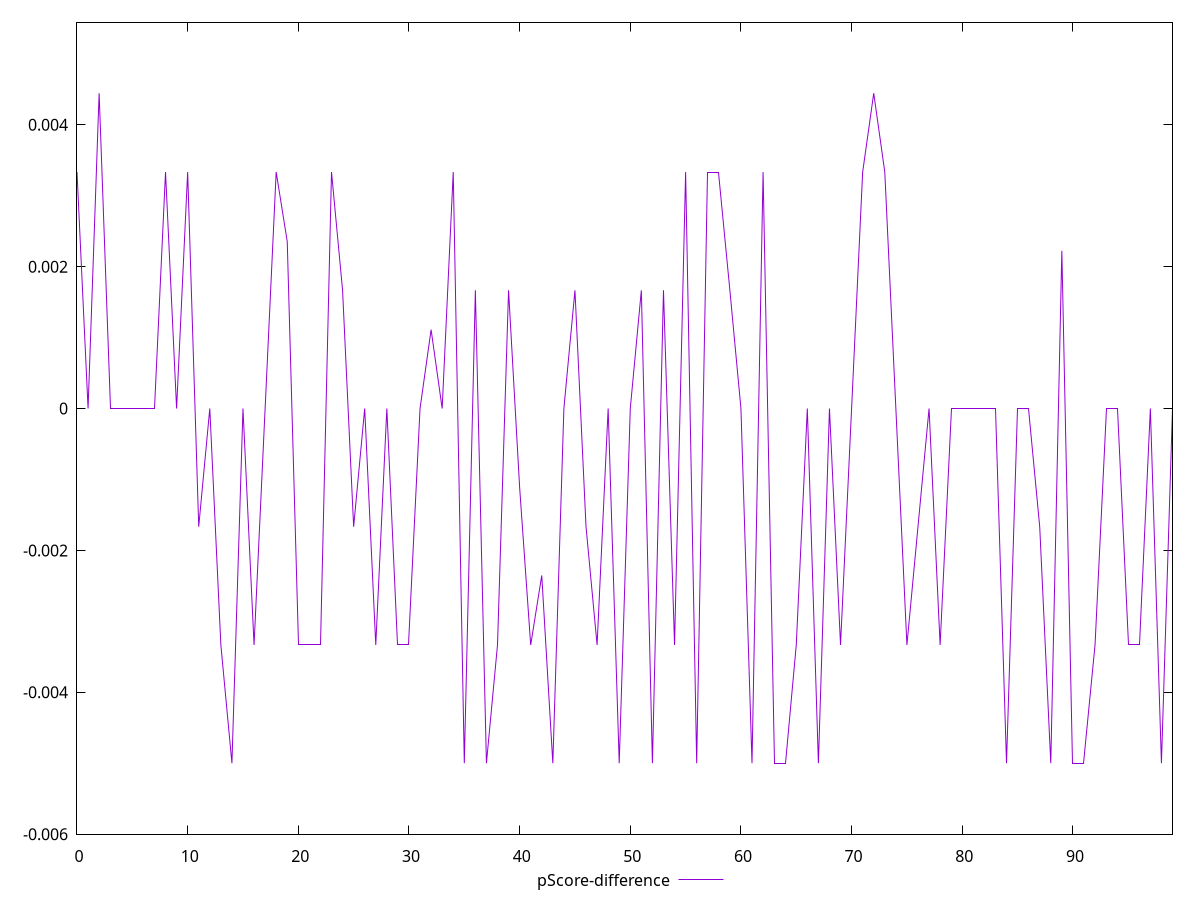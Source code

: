 reset

$pScoreDifference <<EOF
0 0.0033333333333332993
1 0
2 0.004444444444444473
3 0
4 0
5 0
6 0
7 0
8 0.0033333333333334103
9 0
10 0.0033333333333334103
11 -0.0016666666666667052
12 0
13 -0.0033333333333334103
14 -0.0050000000000000044
15 0
16 -0.0033333333333332993
17 0
18 0.0033333333333334103
19 0.002352941176470613
20 -0.0033333333333334103
21 -0.0033333333333334103
22 -0.0033333333333334103
23 0.0033333333333334103
24 0.0016666666666665941
25 -0.0016666666666667052
26 0
27 -0.0033333333333332993
28 0
29 -0.0033333333333334103
30 -0.0033333333333332993
31 0
32 0.0011111111111110628
33 0
34 0.0033333333333334103
35 -0.0050000000000000044
36 0.0016666666666667052
37 -0.0050000000000000044
38 -0.0033333333333334103
39 0.0016666666666665941
40 -0.0011111111111111738
41 -0.0033333333333334103
42 -0.002352941176470613
43 -0.0050000000000000044
44 0
45 0.0016666666666667052
46 -0.0016666666666667052
47 -0.0033333333333332993
48 0
49 -0.0050000000000000044
50 0
51 0.0016666666666665941
52 -0.0050000000000000044
53 0.0016666666666667052
54 -0.0033333333333334103
55 0.0033333333333334103
56 -0.0050000000000000044
57 0.0033333333333332993
58 0.0033333333333332993
59 0.0016666666666667052
60 0
61 -0.0050000000000000044
62 0.0033333333333334103
63 -0.0050000000000000044
64 -0.0050000000000000044
65 -0.0033333333333334103
66 0
67 -0.0050000000000000044
68 0
69 -0.0033333333333334103
70 0
71 0.0033333333333332993
72 0.004444444444444473
73 0.0033333333333332993
74 0
75 -0.0033333333333334103
76 -0.0016666666666665941
77 0
78 -0.0033333333333334103
79 0
80 0
81 0
82 0
83 0
84 -0.0050000000000000044
85 0
86 0
87 -0.0016666666666665941
88 -0.0050000000000000044
89 0.0022222222222222365
90 -0.0050000000000000044
91 -0.0050000000000000044
92 -0.0033333333333332993
93 0
94 0
95 -0.0033333333333332993
96 -0.0033333333333332993
97 0
98 -0.0050000000000000044
99 0
EOF

set key outside below
set xrange [0:99]
set yrange [-0.0060000000000000045:0.005444444444444473]
set trange [-0.0060000000000000045:0.005444444444444473]
set terminal svg size 640, 500 enhanced background rgb 'white'
set output "report_00015_2021-02-09T16-11-33.973Z/unused-css-rules/samples/pages/pScore-difference/values.svg"

plot $pScoreDifference title "pScore-difference" with line

reset
